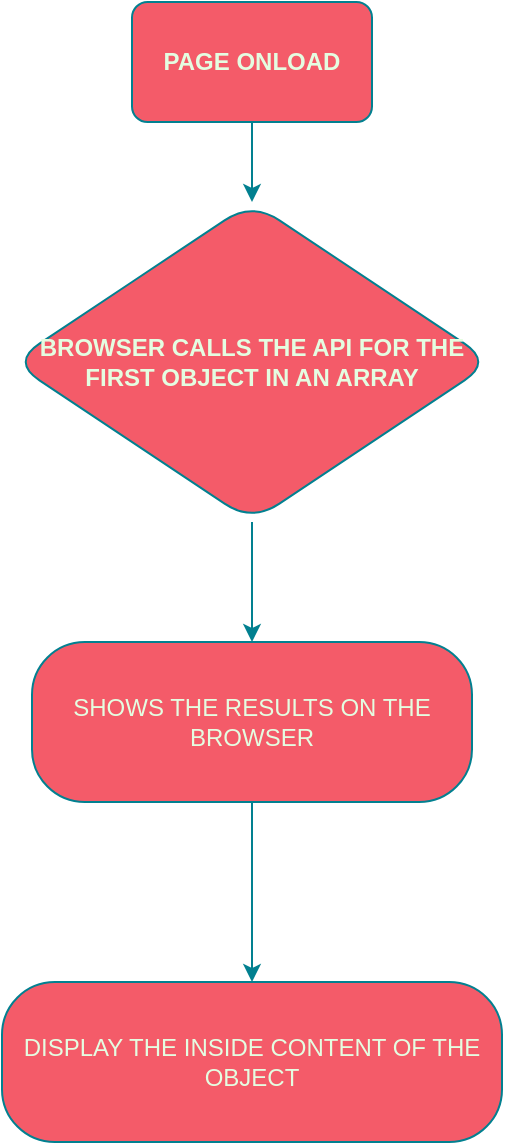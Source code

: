 <mxfile version="21.8.2" type="github">
  <diagram id="C5RBs43oDa-KdzZeNtuy" name="Page-1">
    <mxGraphModel dx="880" dy="446" grid="1" gridSize="10" guides="1" tooltips="1" connect="1" arrows="1" fold="1" page="1" pageScale="1" pageWidth="827" pageHeight="1169" math="0" shadow="0">
      <root>
        <mxCell id="WIyWlLk6GJQsqaUBKTNV-0" />
        <mxCell id="WIyWlLk6GJQsqaUBKTNV-1" parent="WIyWlLk6GJQsqaUBKTNV-0" />
        <mxCell id="l92gJ9De7MNvVHlq60mU-13" value="" style="edgeStyle=orthogonalEdgeStyle;rounded=0;orthogonalLoop=1;jettySize=auto;html=1;strokeColor=#028090;fontColor=#E4FDE1;fillColor=#F45B69;" edge="1" parent="WIyWlLk6GJQsqaUBKTNV-1" source="l92gJ9De7MNvVHlq60mU-7" target="l92gJ9De7MNvVHlq60mU-12">
          <mxGeometry relative="1" as="geometry" />
        </mxCell>
        <mxCell id="l92gJ9De7MNvVHlq60mU-7" value="&lt;b&gt;PAGE ONLOAD&lt;/b&gt;" style="rounded=1;whiteSpace=wrap;html=1;strokeColor=#028090;fontColor=#E4FDE1;fillColor=#F45B69;arcSize=13;" vertex="1" parent="WIyWlLk6GJQsqaUBKTNV-1">
          <mxGeometry x="350" y="110" width="120" height="60" as="geometry" />
        </mxCell>
        <mxCell id="l92gJ9De7MNvVHlq60mU-18" value="" style="edgeStyle=orthogonalEdgeStyle;rounded=0;orthogonalLoop=1;jettySize=auto;html=1;strokeColor=#028090;fontColor=#E4FDE1;fillColor=#F45B69;" edge="1" parent="WIyWlLk6GJQsqaUBKTNV-1" source="l92gJ9De7MNvVHlq60mU-12" target="l92gJ9De7MNvVHlq60mU-17">
          <mxGeometry relative="1" as="geometry" />
        </mxCell>
        <mxCell id="l92gJ9De7MNvVHlq60mU-12" value="&lt;b&gt;BROWSER CALLS THE API FOR THE FIRST OBJECT IN AN ARRAY&lt;/b&gt;" style="rhombus;whiteSpace=wrap;html=1;fillColor=#F45B69;strokeColor=#028090;fontColor=#E4FDE1;rounded=1;arcSize=33;" vertex="1" parent="WIyWlLk6GJQsqaUBKTNV-1">
          <mxGeometry x="290" y="210" width="240" height="160" as="geometry" />
        </mxCell>
        <mxCell id="l92gJ9De7MNvVHlq60mU-20" value="" style="edgeStyle=orthogonalEdgeStyle;rounded=0;orthogonalLoop=1;jettySize=auto;html=1;strokeColor=#028090;fontColor=#E4FDE1;fillColor=#F45B69;" edge="1" parent="WIyWlLk6GJQsqaUBKTNV-1" source="l92gJ9De7MNvVHlq60mU-17" target="l92gJ9De7MNvVHlq60mU-19">
          <mxGeometry relative="1" as="geometry" />
        </mxCell>
        <mxCell id="l92gJ9De7MNvVHlq60mU-17" value="SHOWS THE RESULTS ON THE BROWSER" style="whiteSpace=wrap;html=1;fillColor=#F45B69;strokeColor=#028090;fontColor=#E4FDE1;rounded=1;arcSize=33;" vertex="1" parent="WIyWlLk6GJQsqaUBKTNV-1">
          <mxGeometry x="300" y="430" width="220" height="80" as="geometry" />
        </mxCell>
        <mxCell id="l92gJ9De7MNvVHlq60mU-19" value="DISPLAY THE INSIDE CONTENT OF THE OBJECT" style="whiteSpace=wrap;html=1;fillColor=#F45B69;strokeColor=#028090;fontColor=#E4FDE1;rounded=1;arcSize=33;" vertex="1" parent="WIyWlLk6GJQsqaUBKTNV-1">
          <mxGeometry x="285" y="600" width="250" height="80" as="geometry" />
        </mxCell>
      </root>
    </mxGraphModel>
  </diagram>
</mxfile>
